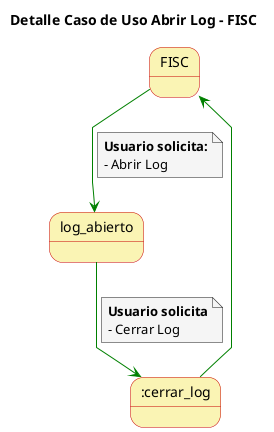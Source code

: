 @startuml

skinparam state {
  BackgroundColor #faf4b4
  BorderColor #c90000
}

skinparam note {
  BackgroundColor #f5f5f5
}

skinparam linetype polyline

title Detalle Caso de Uso Abrir Log - FISC


FISC -[#green]-> log_abierto 
note on link
  **Usuario solicita:**
  - Abrir Log
end note

log_abierto -[#green]-> :cerrar_log
note on link
  **Usuario solicita**
  - Cerrar Log
end note

:cerrar_log -[#green]-> FISC

@enduml